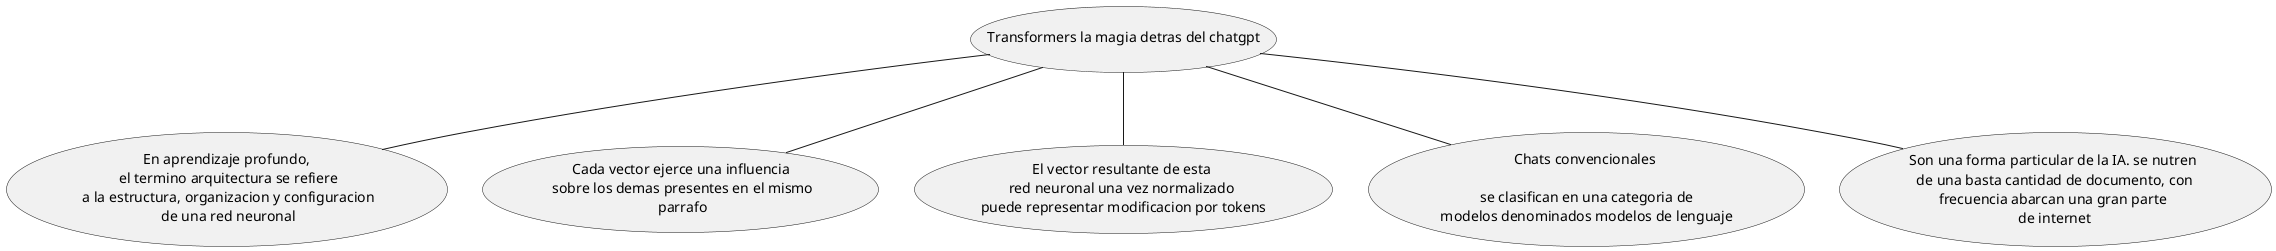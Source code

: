 @startuml 

usecase "Transformers la magia detras del chatgpt" as titulo
usecase "En aprendizaje profundo,\n el termino arquitectura se refiere\n a la estructura, organizacion y configuracion\n de una red neuronal" as 1
usecase "Cada vector ejerce una influencia\n sobre los demas presentes en el mismo\n parrafo" as 2
usecase "El vector resultante de esta \nred neuronal una vez normalizado \npuede representar modificacion por tokens" as 3
usecase "Chats convencionales \n\n se clasifican en una categoria de \nmodelos denominados modelos de lenguaje" as 4
usecase "Son una forma particular de la IA. se nutren\n de una basta cantidad de documento, con\n frecuencia abarcan una gran parte \n de internet" as 5

titulo -- 1
titulo -- 2
titulo -- 3
titulo -- 4
titulo -- 5


@enduml

